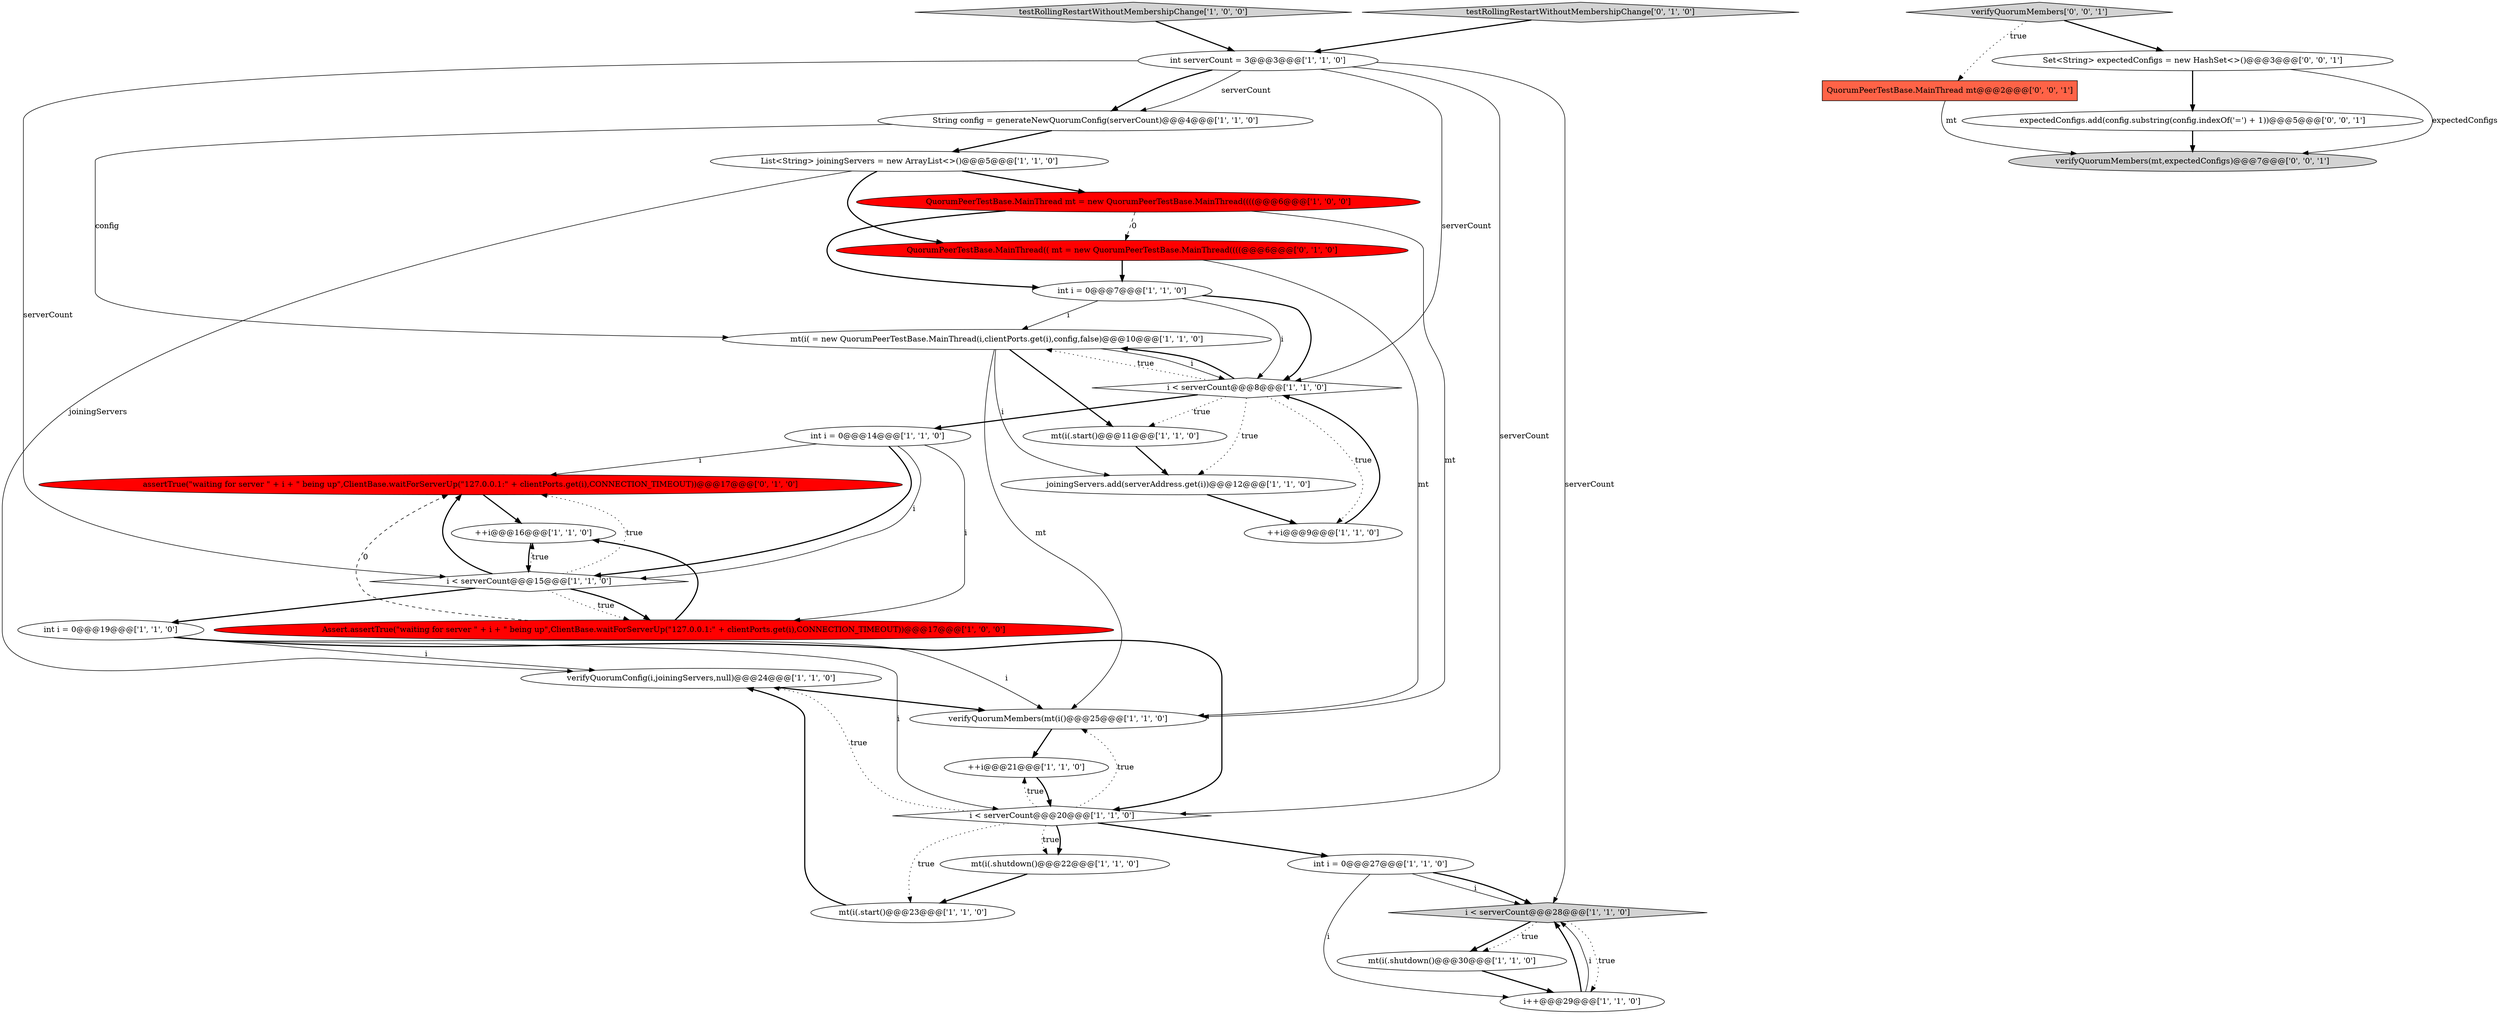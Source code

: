 digraph {
9 [style = filled, label = "String config = generateNewQuorumConfig(serverCount)@@@4@@@['1', '1', '0']", fillcolor = white, shape = ellipse image = "AAA0AAABBB1BBB"];
26 [style = filled, label = "QuorumPeerTestBase.MainThread(( mt = new QuorumPeerTestBase.MainThread((((@@@6@@@['0', '1', '0']", fillcolor = red, shape = ellipse image = "AAA1AAABBB2BBB"];
29 [style = filled, label = "expectedConfigs.add(config.substring(config.indexOf('=') + 1))@@@5@@@['0', '0', '1']", fillcolor = white, shape = ellipse image = "AAA0AAABBB3BBB"];
0 [style = filled, label = "++i@@@21@@@['1', '1', '0']", fillcolor = white, shape = ellipse image = "AAA0AAABBB1BBB"];
1 [style = filled, label = "mt(i(.shutdown()@@@22@@@['1', '1', '0']", fillcolor = white, shape = ellipse image = "AAA0AAABBB1BBB"];
21 [style = filled, label = "int serverCount = 3@@@3@@@['1', '1', '0']", fillcolor = white, shape = ellipse image = "AAA0AAABBB1BBB"];
28 [style = filled, label = "assertTrue(\"waiting for server \" + i + \" being up\",ClientBase.waitForServerUp(\"127.0.0.1:\" + clientPorts.get(i),CONNECTION_TIMEOUT))@@@17@@@['0', '1', '0']", fillcolor = red, shape = ellipse image = "AAA1AAABBB2BBB"];
33 [style = filled, label = "QuorumPeerTestBase.MainThread mt@@@2@@@['0', '0', '1']", fillcolor = tomato, shape = box image = "AAA0AAABBB3BBB"];
25 [style = filled, label = "testRollingRestartWithoutMembershipChange['1', '0', '0']", fillcolor = lightgray, shape = diamond image = "AAA0AAABBB1BBB"];
10 [style = filled, label = "i < serverCount@@@8@@@['1', '1', '0']", fillcolor = white, shape = diamond image = "AAA0AAABBB1BBB"];
18 [style = filled, label = "int i = 0@@@27@@@['1', '1', '0']", fillcolor = white, shape = ellipse image = "AAA0AAABBB1BBB"];
30 [style = filled, label = "verifyQuorumMembers['0', '0', '1']", fillcolor = lightgray, shape = diamond image = "AAA0AAABBB3BBB"];
12 [style = filled, label = "mt(i(.start()@@@23@@@['1', '1', '0']", fillcolor = white, shape = ellipse image = "AAA0AAABBB1BBB"];
24 [style = filled, label = "Assert.assertTrue(\"waiting for server \" + i + \" being up\",ClientBase.waitForServerUp(\"127.0.0.1:\" + clientPorts.get(i),CONNECTION_TIMEOUT))@@@17@@@['1', '0', '0']", fillcolor = red, shape = ellipse image = "AAA1AAABBB1BBB"];
8 [style = filled, label = "int i = 0@@@7@@@['1', '1', '0']", fillcolor = white, shape = ellipse image = "AAA0AAABBB1BBB"];
11 [style = filled, label = "int i = 0@@@19@@@['1', '1', '0']", fillcolor = white, shape = ellipse image = "AAA0AAABBB1BBB"];
4 [style = filled, label = "mt(i(.start()@@@11@@@['1', '1', '0']", fillcolor = white, shape = ellipse image = "AAA0AAABBB1BBB"];
23 [style = filled, label = "++i@@@9@@@['1', '1', '0']", fillcolor = white, shape = ellipse image = "AAA0AAABBB1BBB"];
15 [style = filled, label = "i < serverCount@@@28@@@['1', '1', '0']", fillcolor = lightgray, shape = diamond image = "AAA0AAABBB1BBB"];
14 [style = filled, label = "mt(i(.shutdown()@@@30@@@['1', '1', '0']", fillcolor = white, shape = ellipse image = "AAA0AAABBB1BBB"];
3 [style = filled, label = "verifyQuorumConfig(i,joiningServers,null)@@@24@@@['1', '1', '0']", fillcolor = white, shape = ellipse image = "AAA0AAABBB1BBB"];
16 [style = filled, label = "i++@@@29@@@['1', '1', '0']", fillcolor = white, shape = ellipse image = "AAA0AAABBB1BBB"];
22 [style = filled, label = "verifyQuorumMembers(mt(i()@@@25@@@['1', '1', '0']", fillcolor = white, shape = ellipse image = "AAA0AAABBB1BBB"];
32 [style = filled, label = "verifyQuorumMembers(mt,expectedConfigs)@@@7@@@['0', '0', '1']", fillcolor = lightgray, shape = ellipse image = "AAA0AAABBB3BBB"];
31 [style = filled, label = "Set<String> expectedConfigs = new HashSet<>()@@@3@@@['0', '0', '1']", fillcolor = white, shape = ellipse image = "AAA0AAABBB3BBB"];
13 [style = filled, label = "QuorumPeerTestBase.MainThread mt = new QuorumPeerTestBase.MainThread((((@@@6@@@['1', '0', '0']", fillcolor = red, shape = ellipse image = "AAA1AAABBB1BBB"];
27 [style = filled, label = "testRollingRestartWithoutMembershipChange['0', '1', '0']", fillcolor = lightgray, shape = diamond image = "AAA0AAABBB2BBB"];
20 [style = filled, label = "mt(i( = new QuorumPeerTestBase.MainThread(i,clientPorts.get(i),config,false)@@@10@@@['1', '1', '0']", fillcolor = white, shape = ellipse image = "AAA0AAABBB1BBB"];
7 [style = filled, label = "List<String> joiningServers = new ArrayList<>()@@@5@@@['1', '1', '0']", fillcolor = white, shape = ellipse image = "AAA0AAABBB1BBB"];
19 [style = filled, label = "joiningServers.add(serverAddress.get(i))@@@12@@@['1', '1', '0']", fillcolor = white, shape = ellipse image = "AAA0AAABBB1BBB"];
5 [style = filled, label = "i < serverCount@@@20@@@['1', '1', '0']", fillcolor = white, shape = diamond image = "AAA0AAABBB1BBB"];
2 [style = filled, label = "i < serverCount@@@15@@@['1', '1', '0']", fillcolor = white, shape = diamond image = "AAA0AAABBB1BBB"];
6 [style = filled, label = "int i = 0@@@14@@@['1', '1', '0']", fillcolor = white, shape = ellipse image = "AAA0AAABBB1BBB"];
17 [style = filled, label = "++i@@@16@@@['1', '1', '0']", fillcolor = white, shape = ellipse image = "AAA0AAABBB1BBB"];
7->13 [style = bold, label=""];
14->16 [style = bold, label=""];
16->15 [style = bold, label=""];
8->10 [style = bold, label=""];
21->9 [style = solid, label="serverCount"];
21->5 [style = solid, label="serverCount"];
10->20 [style = bold, label=""];
15->14 [style = bold, label=""];
31->32 [style = solid, label="expectedConfigs"];
6->28 [style = solid, label="i"];
33->32 [style = solid, label="mt"];
18->16 [style = solid, label="i"];
20->10 [style = solid, label="i"];
2->24 [style = dotted, label="true"];
2->17 [style = dotted, label="true"];
5->1 [style = dotted, label="true"];
4->19 [style = bold, label=""];
18->15 [style = bold, label=""];
11->22 [style = solid, label="i"];
31->29 [style = bold, label=""];
11->3 [style = solid, label="i"];
8->20 [style = solid, label="i"];
26->8 [style = bold, label=""];
5->18 [style = bold, label=""];
16->15 [style = solid, label="i"];
5->0 [style = dotted, label="true"];
5->12 [style = dotted, label="true"];
5->3 [style = dotted, label="true"];
20->19 [style = solid, label="i"];
9->7 [style = bold, label=""];
13->22 [style = solid, label="mt"];
11->5 [style = solid, label="i"];
6->24 [style = solid, label="i"];
3->22 [style = bold, label=""];
10->6 [style = bold, label=""];
15->16 [style = dotted, label="true"];
15->14 [style = dotted, label="true"];
2->28 [style = dotted, label="true"];
26->22 [style = solid, label="mt"];
13->26 [style = dashed, label="0"];
21->2 [style = solid, label="serverCount"];
20->4 [style = bold, label=""];
24->28 [style = dashed, label="0"];
18->15 [style = solid, label="i"];
6->2 [style = bold, label=""];
7->26 [style = bold, label=""];
5->1 [style = bold, label=""];
11->5 [style = bold, label=""];
21->9 [style = bold, label=""];
6->2 [style = solid, label="i"];
10->23 [style = dotted, label="true"];
22->0 [style = bold, label=""];
17->2 [style = bold, label=""];
5->22 [style = dotted, label="true"];
30->31 [style = bold, label=""];
10->20 [style = dotted, label="true"];
10->19 [style = dotted, label="true"];
19->23 [style = bold, label=""];
29->32 [style = bold, label=""];
8->10 [style = solid, label="i"];
24->17 [style = bold, label=""];
21->10 [style = solid, label="serverCount"];
1->12 [style = bold, label=""];
23->10 [style = bold, label=""];
28->17 [style = bold, label=""];
21->15 [style = solid, label="serverCount"];
9->20 [style = solid, label="config"];
12->3 [style = bold, label=""];
2->24 [style = bold, label=""];
13->8 [style = bold, label=""];
10->4 [style = dotted, label="true"];
7->3 [style = solid, label="joiningServers"];
27->21 [style = bold, label=""];
2->28 [style = bold, label=""];
2->11 [style = bold, label=""];
20->22 [style = solid, label="mt"];
25->21 [style = bold, label=""];
0->5 [style = bold, label=""];
30->33 [style = dotted, label="true"];
}
